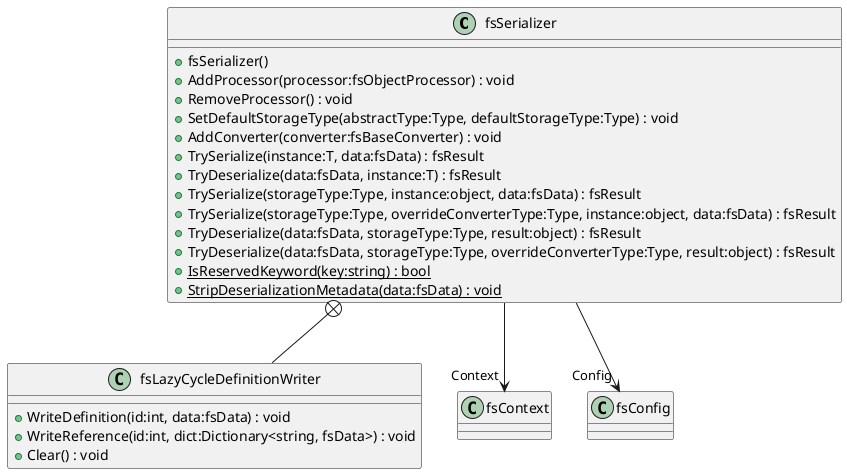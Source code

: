 @startuml
class fsSerializer {
    + fsSerializer()
    + AddProcessor(processor:fsObjectProcessor) : void
    + RemoveProcessor() : void
    + SetDefaultStorageType(abstractType:Type, defaultStorageType:Type) : void
    + AddConverter(converter:fsBaseConverter) : void
    + TrySerialize(instance:T, data:fsData) : fsResult
    + TryDeserialize(data:fsData, instance:T) : fsResult
    + TrySerialize(storageType:Type, instance:object, data:fsData) : fsResult
    + TrySerialize(storageType:Type, overrideConverterType:Type, instance:object, data:fsData) : fsResult
    + TryDeserialize(data:fsData, storageType:Type, result:object) : fsResult
    + TryDeserialize(data:fsData, storageType:Type, overrideConverterType:Type, result:object) : fsResult
    + {static} IsReservedKeyword(key:string) : bool
    + {static} StripDeserializationMetadata(data:fsData) : void
}
class fsLazyCycleDefinitionWriter {
    + WriteDefinition(id:int, data:fsData) : void
    + WriteReference(id:int, dict:Dictionary<string, fsData>) : void
    + Clear() : void
}
fsSerializer --> "Context" fsContext
fsSerializer --> "Config" fsConfig
fsSerializer +-- fsLazyCycleDefinitionWriter
@enduml
